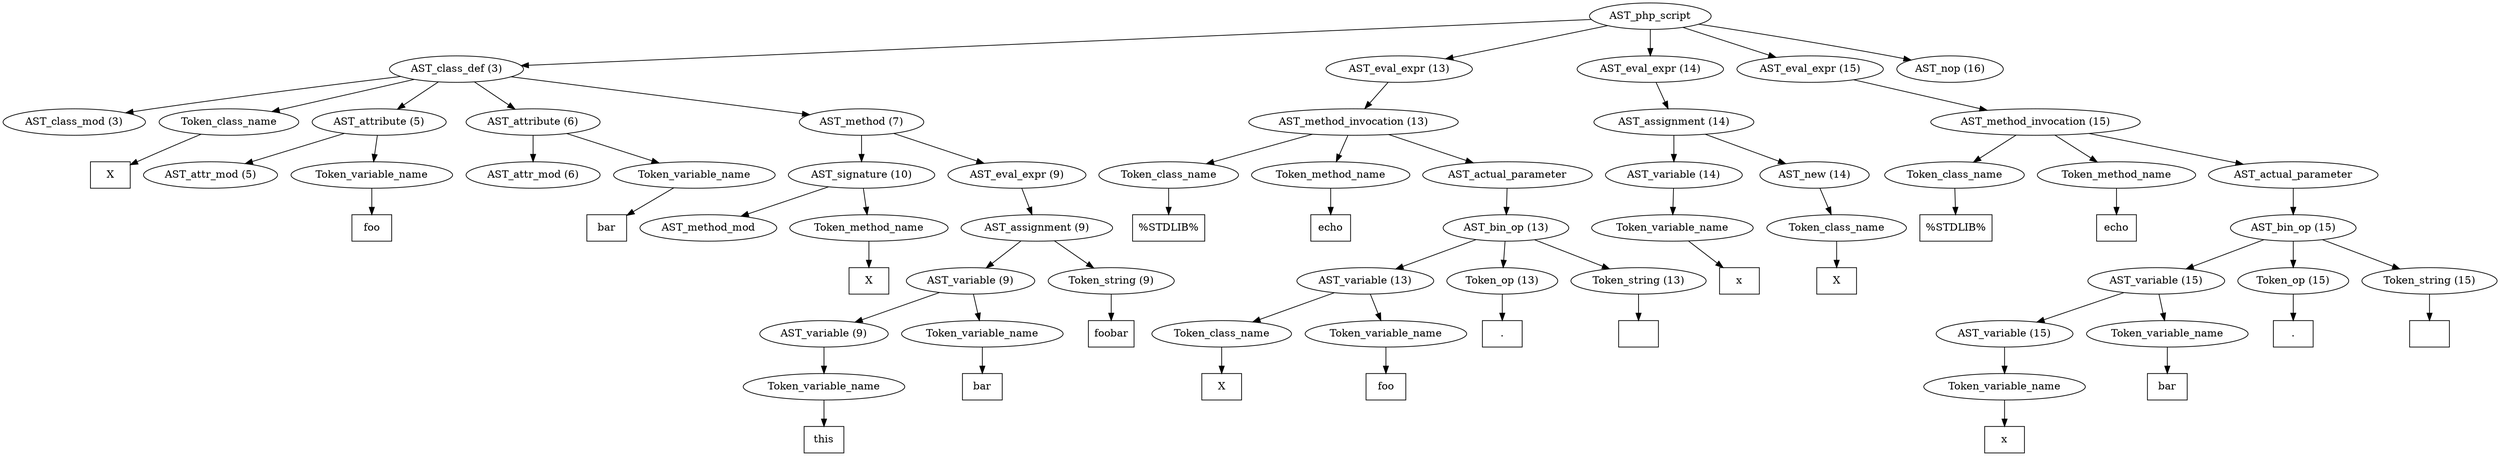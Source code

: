 /*
 * AST in dot format generated by phc -- the PHP compiler
 */

digraph AST {
node_0 [label="AST_php_script"];
node_1 [label="AST_class_def (3)"];
node_2 [label="AST_class_mod (3)"];
node_3 [label="Token_class_name"];
node_4 [label="X", shape=box]
node_3 -> node_4;
node_5 [label="AST_attribute (5)"];
node_6 [label="AST_attr_mod (5)"];
node_7 [label="Token_variable_name"];
node_8 [label="foo", shape=box]
node_7 -> node_8;
node_5 -> node_7;
node_5 -> node_6;
node_9 [label="AST_attribute (6)"];
node_10 [label="AST_attr_mod (6)"];
node_11 [label="Token_variable_name"];
node_12 [label="bar", shape=box]
node_11 -> node_12;
node_9 -> node_11;
node_9 -> node_10;
node_13 [label="AST_method (7)"];
node_14 [label="AST_signature (10)"];
node_15 [label="AST_method_mod"];
node_16 [label="Token_method_name"];
node_17 [label="X", shape=box]
node_16 -> node_17;
node_14 -> node_16;
node_14 -> node_15;
node_18 [label="AST_eval_expr (9)"];
node_19 [label="AST_assignment (9)"];
node_20 [label="AST_variable (9)"];
node_21 [label="AST_variable (9)"];
node_22 [label="Token_variable_name"];
node_23 [label="this", shape=box]
node_22 -> node_23;
node_21 -> node_22;
node_24 [label="Token_variable_name"];
node_25 [label="bar", shape=box]
node_24 -> node_25;
node_20 -> node_24;
node_20 -> node_21;
node_26 [label="Token_string (9)"];
node_27 [label="foobar", shape=box]
node_26 -> node_27;
node_19 -> node_26;
node_19 -> node_20;
node_18 -> node_19;
node_13 -> node_18;
node_13 -> node_14;
node_1 -> node_13;
node_1 -> node_9;
node_1 -> node_5;
node_1 -> node_3;
node_1 -> node_2;
node_28 [label="AST_eval_expr (13)"];
node_29 [label="AST_method_invocation (13)"];
node_30 [label="Token_class_name"];
node_31 [label="%STDLIB%", shape=box]
node_30 -> node_31;
node_32 [label="Token_method_name"];
node_33 [label="echo", shape=box]
node_32 -> node_33;
node_34 [label="AST_actual_parameter"];
node_35 [label="AST_bin_op (13)"];
node_36 [label="AST_variable (13)"];
node_37 [label="Token_class_name"];
node_38 [label="X", shape=box]
node_37 -> node_38;
node_39 [label="Token_variable_name"];
node_40 [label="foo", shape=box]
node_39 -> node_40;
node_36 -> node_39;
node_36 -> node_37;
node_41 [label="Token_op (13)"];
node_42 [label=".", shape=box]
node_41 -> node_42;
node_43 [label="Token_string (13)"];
node_44 [label="", shape=box]
node_43 -> node_44;
node_35 -> node_43;
node_35 -> node_41;
node_35 -> node_36;
node_34 -> node_35;
node_29 -> node_34;
node_29 -> node_32;
node_29 -> node_30;
node_28 -> node_29;
node_45 [label="AST_eval_expr (14)"];
node_46 [label="AST_assignment (14)"];
node_47 [label="AST_variable (14)"];
node_48 [label="Token_variable_name"];
node_49 [label="x", shape=box]
node_48 -> node_49;
node_47 -> node_48;
node_50 [label="AST_new (14)"];
node_51 [label="Token_class_name"];
node_52 [label="X", shape=box]
node_51 -> node_52;
node_50 -> node_51;
node_46 -> node_50;
node_46 -> node_47;
node_45 -> node_46;
node_53 [label="AST_eval_expr (15)"];
node_54 [label="AST_method_invocation (15)"];
node_55 [label="Token_class_name"];
node_56 [label="%STDLIB%", shape=box]
node_55 -> node_56;
node_57 [label="Token_method_name"];
node_58 [label="echo", shape=box]
node_57 -> node_58;
node_59 [label="AST_actual_parameter"];
node_60 [label="AST_bin_op (15)"];
node_61 [label="AST_variable (15)"];
node_62 [label="AST_variable (15)"];
node_63 [label="Token_variable_name"];
node_64 [label="x", shape=box]
node_63 -> node_64;
node_62 -> node_63;
node_65 [label="Token_variable_name"];
node_66 [label="bar", shape=box]
node_65 -> node_66;
node_61 -> node_65;
node_61 -> node_62;
node_67 [label="Token_op (15)"];
node_68 [label=".", shape=box]
node_67 -> node_68;
node_69 [label="Token_string (15)"];
node_70 [label="", shape=box]
node_69 -> node_70;
node_60 -> node_69;
node_60 -> node_67;
node_60 -> node_61;
node_59 -> node_60;
node_54 -> node_59;
node_54 -> node_57;
node_54 -> node_55;
node_53 -> node_54;
node_71 [label="AST_nop (16)"];
node_0 -> node_71;
node_0 -> node_53;
node_0 -> node_45;
node_0 -> node_28;
node_0 -> node_1;
}
